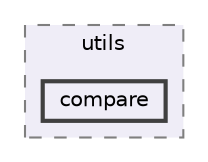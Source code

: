 digraph "C:/Users/Katia/Documents/GitHub/code_base_obscuration/utils/compare"
{
 // LATEX_PDF_SIZE
  bgcolor="transparent";
  edge [fontname=Helvetica,fontsize=10,labelfontname=Helvetica,labelfontsize=10];
  node [fontname=Helvetica,fontsize=10,shape=box,height=0.2,width=0.4];
  compound=true
  subgraph clusterdir_75a99e565e81558759e27b5c901317f4 {
    graph [ bgcolor="#efedf7", pencolor="grey50", label="utils", fontname=Helvetica,fontsize=10 style="filled,dashed", URL="dir_75a99e565e81558759e27b5c901317f4.html",tooltip=""]
  dir_c99786c905b6ff8c9289b93c1e2261cf [label="compare", fillcolor="#efedf7", color="grey25", style="filled,bold", URL="dir_c99786c905b6ff8c9289b93c1e2261cf.html",tooltip=""];
  }
}
